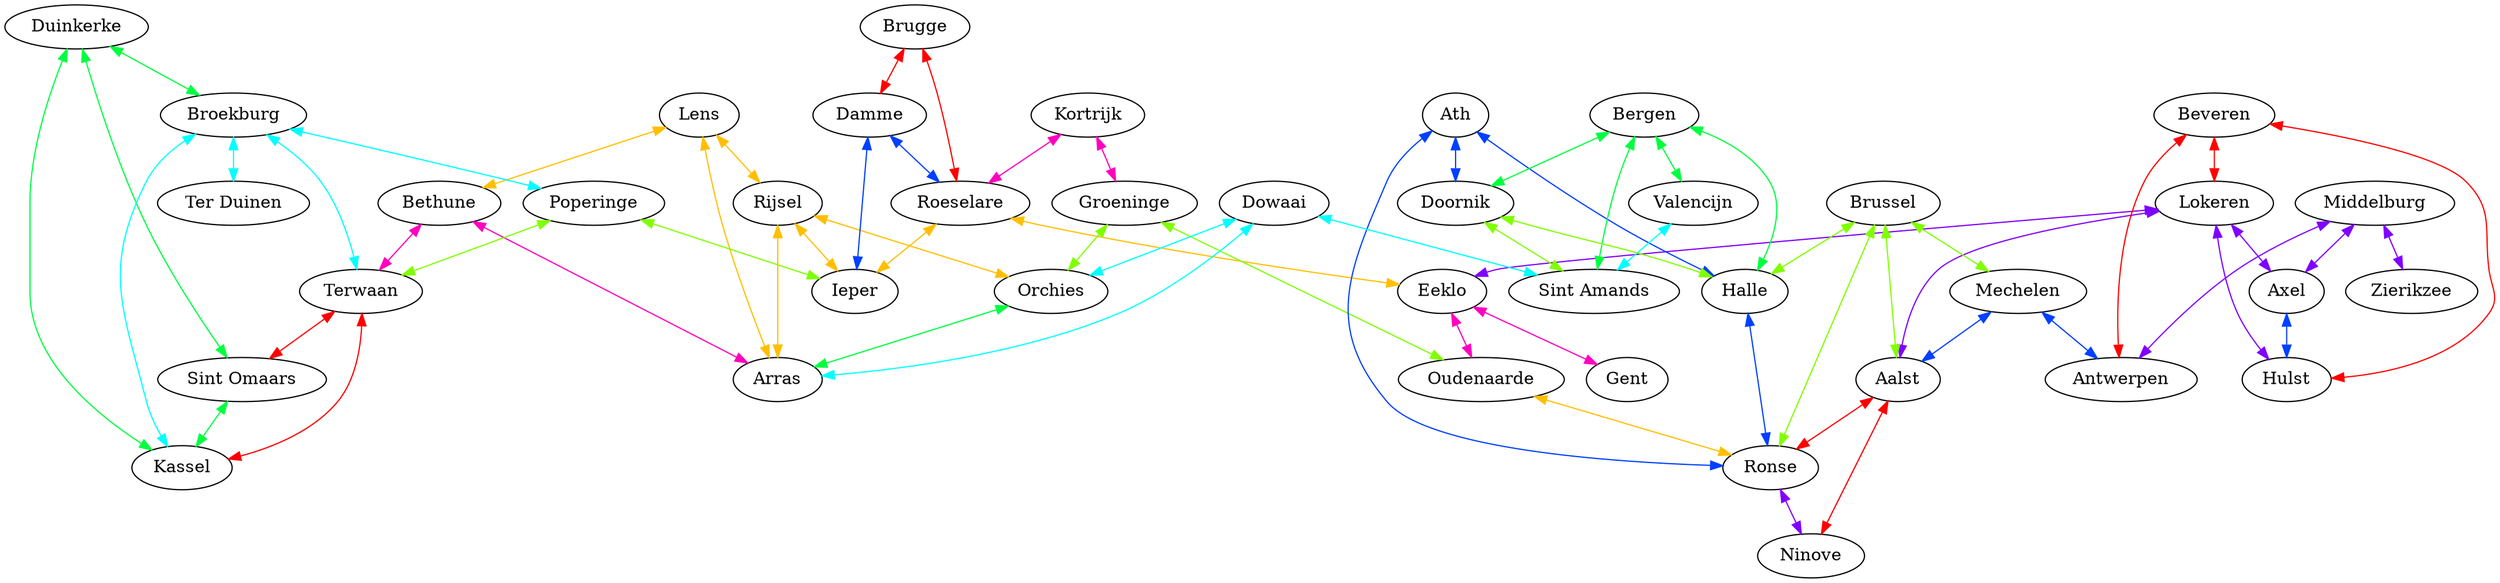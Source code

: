 graph x {
"Duinkerke" [pos="0.416666666666667,-3.73611111111111",label="Duinkerke"]
"Sint Omaars" [pos="0.236111111111111,-4.79166666666667",label="Sint Omaars"]
"Kassel" [pos="1.01388888888889,-4.30555555555556",label="Kassel"]
"Terwaan" [pos="1.06944444444444,-5.33333333333333",label="Terwaan"]
"Bethune" [pos="1.93055555555556,-5.36111111111111",label="Bethune"]
"Lens" [pos="2.86111111111111,-5.31944444444444",label="Lens"]
"Arras" [pos="3.20833333333333,-6.18055555555556",label="Arras"]
"Broekburg" [pos="1.5,-3.45833333333333",label="Broekburg"]
"Ter Duinen" [pos="2.63888888888889,-3.23611111111111",label="Ter Duinen"]
"Poperinge" [pos="2.59722222222222,-4.25",label="Poperinge"]
"Rijsel" [pos="3.55555555555556,-5.01388888888889",label="Rijsel"]
"Ieper" [pos="3.59722222222222,-4.20833333333333",label="Ieper"]
"Brugge" [pos="4.43055555555556,-3.02777777777778",label="Brugge"]
"Roeselare" [pos="4.54166666666667,-3.90277777777778",label="Roeselare"]
"Eeklo" [pos="5.31944444444444,-2.70833333333333",label="Eeklo"]
"Gent" [pos="5.93055555555556,-2.95833333333333",label="Gent"]
"Lokeren" [pos="6.68055555555556,-2.90277777777778",label="Lokeren"]
"Beveren" [pos="7.625,-2.375",label="Beveren"]
"Damme" [pos="3.59722222222222,-2.73611111111111",label="Damme"]
"Kortrijk" [pos="4.65277777777778,-4.70833333333333",label="Kortrijk"]
"Orchies" [pos="4.55555555555556,-5.33333333333333",label="Orchies"]
"Groeninge" [pos="5.29166666666667,-4.40277777777778",label="Groeninge"]
"Oudenaarde" [pos="5.875,-3.54166666666667",label="Oudenaarde"]
"Ninove" [pos="6.69444444444444,-3.52777777777778",label="Ninove"]
"Aalst" [pos="7.43055555555556,-3.79166666666667",label="Aalst"]
"Ronse" [pos="6.29166666666667,-4.19444444444444",label="Ronse"]
"Axel" [pos="6.47222222222222,-2.125",label="Axel"]
"Hulst" [pos="7.11111111111111,-1.98611111111111",label="Hulst"]
"Middelburg" [pos="6.81944444444444,-1.30555555555556",label="Middelburg"]
"Zierikzee" [pos="7.45833333333333,-0.777777777777778",label="Zierikzee"]
"Antwerpen" [pos="8.23611111111111,-1.90277777777778",label="Antwerpen"]
"Mechelen" [pos="8.30555555555556,-3.125",label="Mechelen"]
"Brussel" [pos="8.20833333333333,-3.91666666666667",label="Brussel"]
"Ath" [pos="5.97222222222222,-4.81944444444444",label="Ath"]
"Halle" [pos="6.61111111111111,-5.06944444444444",label="Halle"]
"Bergen" [pos="6.31944444444444,-5.75",label="Bergen"]
"Valencijn" [pos="6.05555555555556,-6.22222222222222",label="Valencijn"]
"Doornik" [pos="5.65277777777778,-5.72222222222222",label="Doornik"]
"Sint Amands" [pos="5.30555555555556,-6.05555555555556",label="Sint Amands"]
"Dowaai" [pos="4.66666666666667,-6.20833333333333",label="Dowaai"]
"Lens" -- "Bethune" [dir="both",color="0.125,1,1"]
"Lens" -- "Rijsel" [dir="both",color="0.125,1,1"]
"Lens" -- "Arras" [dir="both",color="0.125,1,1"]
"Brussel" -- "Aalst" [dir="both",color="0.25,1,1"]
"Brussel" -- "Halle" [dir="both",color="0.25,1,1"]
"Brussel" -- "Ronse" [dir="both",color="0.25,1,1"]
"Brussel" -- "Mechelen" [dir="both",color="0.25,1,1"]
"Duinkerke" -- "Broekburg" [dir="both",color="0.375,1,1"]
"Duinkerke" -- "Sint Omaars" [dir="both",color="0.375,1,1"]
"Duinkerke" -- "Kassel" [dir="both",color="0.375,1,1"]
"Broekburg" -- "Poperinge" [dir="both",color="0.5,1,1"]
"Broekburg" -- "Ter Duinen" [dir="both",color="0.5,1,1"]
"Broekburg" -- "Terwaan" [dir="both",color="0.5,1,1"]
"Broekburg" -- "Kassel" [dir="both",color="0.5,1,1"]
"Mechelen" -- "Antwerpen" [dir="both",color="0.625,1,1"]
"Mechelen" -- "Aalst" [dir="both",color="0.625,1,1"]
"Middelburg" -- "Antwerpen" [dir="both",color="0.75,1,1"]
"Middelburg" -- "Zierikzee" [dir="both",color="0.75,1,1"]
"Middelburg" -- "Axel" [dir="both",color="0.75,1,1"]
"Bethune" -- "Terwaan" [dir="both",color="0.875,1,1"]
"Bethune" -- "Arras" [dir="both",color="0.875,1,1"]
"Brugge" -- "Roeselare" [dir="both",color="1,1,1"]
"Brugge" -- "Damme" [dir="both",color="1,1,1"]
"Rijsel" -- "Ieper" [dir="both",color="0.125,1,1"]
"Rijsel" -- "Arras" [dir="both",color="0.125,1,1"]
"Rijsel" -- "Orchies" [dir="both",color="0.125,1,1"]
"Poperinge" -- "Terwaan" [dir="both",color="0.25,1,1"]
"Poperinge" -- "Ieper" [dir="both",color="0.25,1,1"]
"Dowaai" -- "Arras" [dir="both",color="0.5,1,1"]
"Dowaai" -- "Orchies" [dir="both",color="0.5,1,1"]
"Dowaai" -- "Sint Amands" [dir="both",color="0.5,1,1"]
"Damme" -- "Roeselare" [dir="both",color="0.625,1,1"]
"Damme" -- "Ieper" [dir="both",color="0.625,1,1"]
"Kortrijk" -- "Roeselare" [dir="both",color="0.875,1,1"]
"Kortrijk" -- "Groeninge" [dir="both",color="0.875,1,1"]
"Beveren" -- "Antwerpen" [dir="both",color="1,1,1"]
"Beveren" -- "Lokeren" [dir="both",color="1,1,1"]
"Beveren" -- "Hulst" [dir="both",color="1,1,1"]
"Roeselare" -- "Eeklo" [dir="both",color="0.125,1,1"]
"Roeselare" -- "Ieper" [dir="both",color="0.125,1,1"]
"Groeninge" -- "Oudenaarde" [dir="both",color="0.25,1,1"]
"Groeninge" -- "Orchies" [dir="both",color="0.25,1,1"]
"Bergen" -- "Valencijn" [dir="both",color="0.375,1,1"]
"Bergen" -- "Doornik" [dir="both",color="0.375,1,1"]
"Bergen" -- "Halle" [dir="both",color="0.375,1,1"]
"Bergen" -- "Sint Amands" [dir="both",color="0.375,1,1"]
"Valencijn" -- "Sint Amands" [dir="both",color="0.5,1,1"]
"Ath" -- "Doornik" [dir="both",color="0.625,1,1"]
"Ath" -- "Halle" [dir="both",color="0.625,1,1"]
"Ath" -- "Ronse" [dir="both",color="0.625,1,1"]
"Lokeren" -- "Eeklo" [dir="both",color="0.75,1,1"]
"Lokeren" -- "Aalst" [dir="both",color="0.75,1,1"]
"Lokeren" -- "Hulst" [dir="both",color="0.75,1,1"]
"Lokeren" -- "Axel" [dir="both",color="0.75,1,1"]
"Eeklo" -- "Gent" [dir="both",color="0.875,1,1"]
"Eeklo" -- "Oudenaarde" [dir="both",color="0.875,1,1"]
"Terwaan" -- "Sint Omaars" [dir="both",color="1,1,1"]
"Terwaan" -- "Kassel" [dir="both",color="1,1,1"]
"Oudenaarde" -- "Ronse" [dir="both",color="0.125,1,1"]
"Doornik" -- "Halle" [dir="both",color="0.25,1,1"]
"Doornik" -- "Sint Amands" [dir="both",color="0.25,1,1"]
"Sint Omaars" -- "Kassel" [dir="both",color="0.375,1,1"]
"Axel" -- "Hulst" [dir="both",color="0.625,1,1"]
"Aalst" -- "Ronse" [dir="both",color="1,1,1"]
"Aalst" -- "Ninove" [dir="both",color="1,1,1"]
"Orchies" -- "Arras" [dir="both",color="0.375,1,1"]
"Halle" -- "Ronse" [dir="both",color="0.625,1,1"]
"Ronse" -- "Ninove" [dir="both",color="0.75,1,1"]
}

